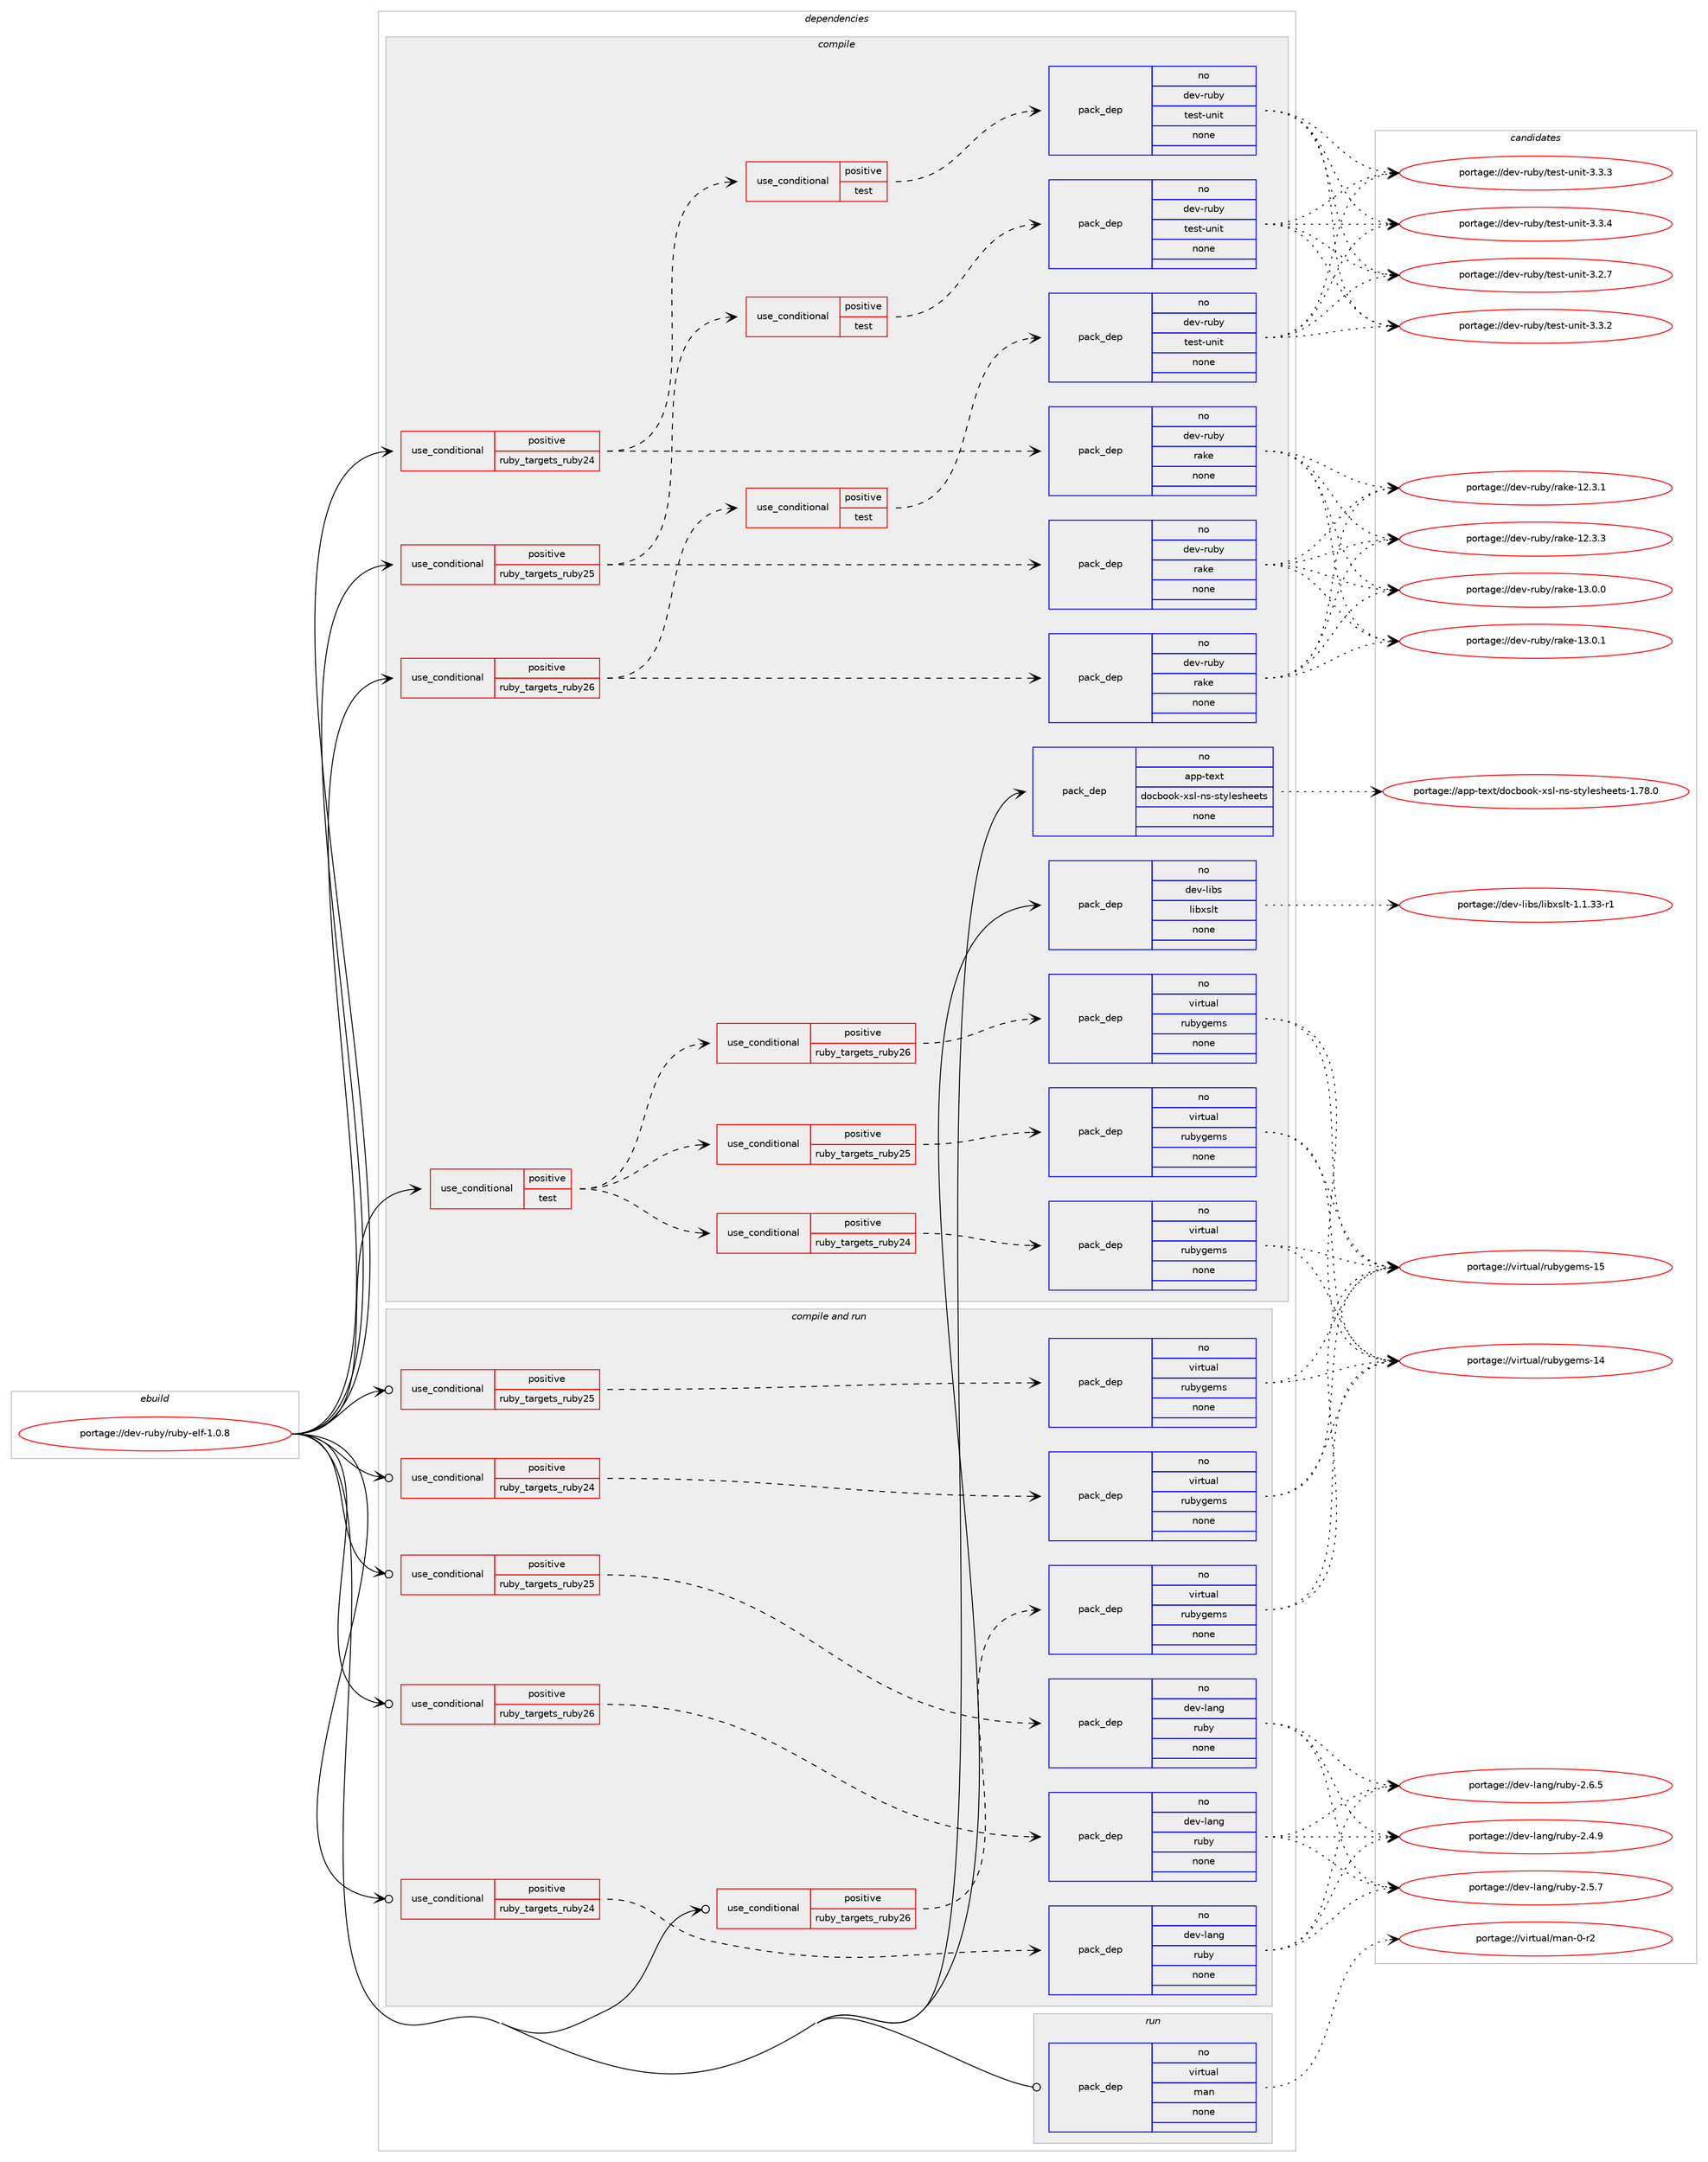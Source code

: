 digraph prolog {

# *************
# Graph options
# *************

newrank=true;
concentrate=true;
compound=true;
graph [rankdir=LR,fontname=Helvetica,fontsize=10,ranksep=1.5];#, ranksep=2.5, nodesep=0.2];
edge  [arrowhead=vee];
node  [fontname=Helvetica,fontsize=10];

# **********
# The ebuild
# **********

subgraph cluster_leftcol {
color=gray;
rank=same;
label=<<i>ebuild</i>>;
id [label="portage://dev-ruby/ruby-elf-1.0.8", color=red, width=4, href="../dev-ruby/ruby-elf-1.0.8.svg"];
}

# ****************
# The dependencies
# ****************

subgraph cluster_midcol {
color=gray;
label=<<i>dependencies</i>>;
subgraph cluster_compile {
fillcolor="#eeeeee";
style=filled;
label=<<i>compile</i>>;
subgraph cond63357 {
dependency243041 [label=<<TABLE BORDER="0" CELLBORDER="1" CELLSPACING="0" CELLPADDING="4"><TR><TD ROWSPAN="3" CELLPADDING="10">use_conditional</TD></TR><TR><TD>positive</TD></TR><TR><TD>ruby_targets_ruby24</TD></TR></TABLE>>, shape=none, color=red];
subgraph cond63358 {
dependency243042 [label=<<TABLE BORDER="0" CELLBORDER="1" CELLSPACING="0" CELLPADDING="4"><TR><TD ROWSPAN="3" CELLPADDING="10">use_conditional</TD></TR><TR><TD>positive</TD></TR><TR><TD>test</TD></TR></TABLE>>, shape=none, color=red];
subgraph pack176141 {
dependency243043 [label=<<TABLE BORDER="0" CELLBORDER="1" CELLSPACING="0" CELLPADDING="4" WIDTH="220"><TR><TD ROWSPAN="6" CELLPADDING="30">pack_dep</TD></TR><TR><TD WIDTH="110">no</TD></TR><TR><TD>dev-ruby</TD></TR><TR><TD>test-unit</TD></TR><TR><TD>none</TD></TR><TR><TD></TD></TR></TABLE>>, shape=none, color=blue];
}
dependency243042:e -> dependency243043:w [weight=20,style="dashed",arrowhead="vee"];
}
dependency243041:e -> dependency243042:w [weight=20,style="dashed",arrowhead="vee"];
subgraph pack176142 {
dependency243044 [label=<<TABLE BORDER="0" CELLBORDER="1" CELLSPACING="0" CELLPADDING="4" WIDTH="220"><TR><TD ROWSPAN="6" CELLPADDING="30">pack_dep</TD></TR><TR><TD WIDTH="110">no</TD></TR><TR><TD>dev-ruby</TD></TR><TR><TD>rake</TD></TR><TR><TD>none</TD></TR><TR><TD></TD></TR></TABLE>>, shape=none, color=blue];
}
dependency243041:e -> dependency243044:w [weight=20,style="dashed",arrowhead="vee"];
}
id:e -> dependency243041:w [weight=20,style="solid",arrowhead="vee"];
subgraph cond63359 {
dependency243045 [label=<<TABLE BORDER="0" CELLBORDER="1" CELLSPACING="0" CELLPADDING="4"><TR><TD ROWSPAN="3" CELLPADDING="10">use_conditional</TD></TR><TR><TD>positive</TD></TR><TR><TD>ruby_targets_ruby25</TD></TR></TABLE>>, shape=none, color=red];
subgraph cond63360 {
dependency243046 [label=<<TABLE BORDER="0" CELLBORDER="1" CELLSPACING="0" CELLPADDING="4"><TR><TD ROWSPAN="3" CELLPADDING="10">use_conditional</TD></TR><TR><TD>positive</TD></TR><TR><TD>test</TD></TR></TABLE>>, shape=none, color=red];
subgraph pack176143 {
dependency243047 [label=<<TABLE BORDER="0" CELLBORDER="1" CELLSPACING="0" CELLPADDING="4" WIDTH="220"><TR><TD ROWSPAN="6" CELLPADDING="30">pack_dep</TD></TR><TR><TD WIDTH="110">no</TD></TR><TR><TD>dev-ruby</TD></TR><TR><TD>test-unit</TD></TR><TR><TD>none</TD></TR><TR><TD></TD></TR></TABLE>>, shape=none, color=blue];
}
dependency243046:e -> dependency243047:w [weight=20,style="dashed",arrowhead="vee"];
}
dependency243045:e -> dependency243046:w [weight=20,style="dashed",arrowhead="vee"];
subgraph pack176144 {
dependency243048 [label=<<TABLE BORDER="0" CELLBORDER="1" CELLSPACING="0" CELLPADDING="4" WIDTH="220"><TR><TD ROWSPAN="6" CELLPADDING="30">pack_dep</TD></TR><TR><TD WIDTH="110">no</TD></TR><TR><TD>dev-ruby</TD></TR><TR><TD>rake</TD></TR><TR><TD>none</TD></TR><TR><TD></TD></TR></TABLE>>, shape=none, color=blue];
}
dependency243045:e -> dependency243048:w [weight=20,style="dashed",arrowhead="vee"];
}
id:e -> dependency243045:w [weight=20,style="solid",arrowhead="vee"];
subgraph cond63361 {
dependency243049 [label=<<TABLE BORDER="0" CELLBORDER="1" CELLSPACING="0" CELLPADDING="4"><TR><TD ROWSPAN="3" CELLPADDING="10">use_conditional</TD></TR><TR><TD>positive</TD></TR><TR><TD>ruby_targets_ruby26</TD></TR></TABLE>>, shape=none, color=red];
subgraph cond63362 {
dependency243050 [label=<<TABLE BORDER="0" CELLBORDER="1" CELLSPACING="0" CELLPADDING="4"><TR><TD ROWSPAN="3" CELLPADDING="10">use_conditional</TD></TR><TR><TD>positive</TD></TR><TR><TD>test</TD></TR></TABLE>>, shape=none, color=red];
subgraph pack176145 {
dependency243051 [label=<<TABLE BORDER="0" CELLBORDER="1" CELLSPACING="0" CELLPADDING="4" WIDTH="220"><TR><TD ROWSPAN="6" CELLPADDING="30">pack_dep</TD></TR><TR><TD WIDTH="110">no</TD></TR><TR><TD>dev-ruby</TD></TR><TR><TD>test-unit</TD></TR><TR><TD>none</TD></TR><TR><TD></TD></TR></TABLE>>, shape=none, color=blue];
}
dependency243050:e -> dependency243051:w [weight=20,style="dashed",arrowhead="vee"];
}
dependency243049:e -> dependency243050:w [weight=20,style="dashed",arrowhead="vee"];
subgraph pack176146 {
dependency243052 [label=<<TABLE BORDER="0" CELLBORDER="1" CELLSPACING="0" CELLPADDING="4" WIDTH="220"><TR><TD ROWSPAN="6" CELLPADDING="30">pack_dep</TD></TR><TR><TD WIDTH="110">no</TD></TR><TR><TD>dev-ruby</TD></TR><TR><TD>rake</TD></TR><TR><TD>none</TD></TR><TR><TD></TD></TR></TABLE>>, shape=none, color=blue];
}
dependency243049:e -> dependency243052:w [weight=20,style="dashed",arrowhead="vee"];
}
id:e -> dependency243049:w [weight=20,style="solid",arrowhead="vee"];
subgraph cond63363 {
dependency243053 [label=<<TABLE BORDER="0" CELLBORDER="1" CELLSPACING="0" CELLPADDING="4"><TR><TD ROWSPAN="3" CELLPADDING="10">use_conditional</TD></TR><TR><TD>positive</TD></TR><TR><TD>test</TD></TR></TABLE>>, shape=none, color=red];
subgraph cond63364 {
dependency243054 [label=<<TABLE BORDER="0" CELLBORDER="1" CELLSPACING="0" CELLPADDING="4"><TR><TD ROWSPAN="3" CELLPADDING="10">use_conditional</TD></TR><TR><TD>positive</TD></TR><TR><TD>ruby_targets_ruby24</TD></TR></TABLE>>, shape=none, color=red];
subgraph pack176147 {
dependency243055 [label=<<TABLE BORDER="0" CELLBORDER="1" CELLSPACING="0" CELLPADDING="4" WIDTH="220"><TR><TD ROWSPAN="6" CELLPADDING="30">pack_dep</TD></TR><TR><TD WIDTH="110">no</TD></TR><TR><TD>virtual</TD></TR><TR><TD>rubygems</TD></TR><TR><TD>none</TD></TR><TR><TD></TD></TR></TABLE>>, shape=none, color=blue];
}
dependency243054:e -> dependency243055:w [weight=20,style="dashed",arrowhead="vee"];
}
dependency243053:e -> dependency243054:w [weight=20,style="dashed",arrowhead="vee"];
subgraph cond63365 {
dependency243056 [label=<<TABLE BORDER="0" CELLBORDER="1" CELLSPACING="0" CELLPADDING="4"><TR><TD ROWSPAN="3" CELLPADDING="10">use_conditional</TD></TR><TR><TD>positive</TD></TR><TR><TD>ruby_targets_ruby25</TD></TR></TABLE>>, shape=none, color=red];
subgraph pack176148 {
dependency243057 [label=<<TABLE BORDER="0" CELLBORDER="1" CELLSPACING="0" CELLPADDING="4" WIDTH="220"><TR><TD ROWSPAN="6" CELLPADDING="30">pack_dep</TD></TR><TR><TD WIDTH="110">no</TD></TR><TR><TD>virtual</TD></TR><TR><TD>rubygems</TD></TR><TR><TD>none</TD></TR><TR><TD></TD></TR></TABLE>>, shape=none, color=blue];
}
dependency243056:e -> dependency243057:w [weight=20,style="dashed",arrowhead="vee"];
}
dependency243053:e -> dependency243056:w [weight=20,style="dashed",arrowhead="vee"];
subgraph cond63366 {
dependency243058 [label=<<TABLE BORDER="0" CELLBORDER="1" CELLSPACING="0" CELLPADDING="4"><TR><TD ROWSPAN="3" CELLPADDING="10">use_conditional</TD></TR><TR><TD>positive</TD></TR><TR><TD>ruby_targets_ruby26</TD></TR></TABLE>>, shape=none, color=red];
subgraph pack176149 {
dependency243059 [label=<<TABLE BORDER="0" CELLBORDER="1" CELLSPACING="0" CELLPADDING="4" WIDTH="220"><TR><TD ROWSPAN="6" CELLPADDING="30">pack_dep</TD></TR><TR><TD WIDTH="110">no</TD></TR><TR><TD>virtual</TD></TR><TR><TD>rubygems</TD></TR><TR><TD>none</TD></TR><TR><TD></TD></TR></TABLE>>, shape=none, color=blue];
}
dependency243058:e -> dependency243059:w [weight=20,style="dashed",arrowhead="vee"];
}
dependency243053:e -> dependency243058:w [weight=20,style="dashed",arrowhead="vee"];
}
id:e -> dependency243053:w [weight=20,style="solid",arrowhead="vee"];
subgraph pack176150 {
dependency243060 [label=<<TABLE BORDER="0" CELLBORDER="1" CELLSPACING="0" CELLPADDING="4" WIDTH="220"><TR><TD ROWSPAN="6" CELLPADDING="30">pack_dep</TD></TR><TR><TD WIDTH="110">no</TD></TR><TR><TD>app-text</TD></TR><TR><TD>docbook-xsl-ns-stylesheets</TD></TR><TR><TD>none</TD></TR><TR><TD></TD></TR></TABLE>>, shape=none, color=blue];
}
id:e -> dependency243060:w [weight=20,style="solid",arrowhead="vee"];
subgraph pack176151 {
dependency243061 [label=<<TABLE BORDER="0" CELLBORDER="1" CELLSPACING="0" CELLPADDING="4" WIDTH="220"><TR><TD ROWSPAN="6" CELLPADDING="30">pack_dep</TD></TR><TR><TD WIDTH="110">no</TD></TR><TR><TD>dev-libs</TD></TR><TR><TD>libxslt</TD></TR><TR><TD>none</TD></TR><TR><TD></TD></TR></TABLE>>, shape=none, color=blue];
}
id:e -> dependency243061:w [weight=20,style="solid",arrowhead="vee"];
}
subgraph cluster_compileandrun {
fillcolor="#eeeeee";
style=filled;
label=<<i>compile and run</i>>;
subgraph cond63367 {
dependency243062 [label=<<TABLE BORDER="0" CELLBORDER="1" CELLSPACING="0" CELLPADDING="4"><TR><TD ROWSPAN="3" CELLPADDING="10">use_conditional</TD></TR><TR><TD>positive</TD></TR><TR><TD>ruby_targets_ruby24</TD></TR></TABLE>>, shape=none, color=red];
subgraph pack176152 {
dependency243063 [label=<<TABLE BORDER="0" CELLBORDER="1" CELLSPACING="0" CELLPADDING="4" WIDTH="220"><TR><TD ROWSPAN="6" CELLPADDING="30">pack_dep</TD></TR><TR><TD WIDTH="110">no</TD></TR><TR><TD>dev-lang</TD></TR><TR><TD>ruby</TD></TR><TR><TD>none</TD></TR><TR><TD></TD></TR></TABLE>>, shape=none, color=blue];
}
dependency243062:e -> dependency243063:w [weight=20,style="dashed",arrowhead="vee"];
}
id:e -> dependency243062:w [weight=20,style="solid",arrowhead="odotvee"];
subgraph cond63368 {
dependency243064 [label=<<TABLE BORDER="0" CELLBORDER="1" CELLSPACING="0" CELLPADDING="4"><TR><TD ROWSPAN="3" CELLPADDING="10">use_conditional</TD></TR><TR><TD>positive</TD></TR><TR><TD>ruby_targets_ruby24</TD></TR></TABLE>>, shape=none, color=red];
subgraph pack176153 {
dependency243065 [label=<<TABLE BORDER="0" CELLBORDER="1" CELLSPACING="0" CELLPADDING="4" WIDTH="220"><TR><TD ROWSPAN="6" CELLPADDING="30">pack_dep</TD></TR><TR><TD WIDTH="110">no</TD></TR><TR><TD>virtual</TD></TR><TR><TD>rubygems</TD></TR><TR><TD>none</TD></TR><TR><TD></TD></TR></TABLE>>, shape=none, color=blue];
}
dependency243064:e -> dependency243065:w [weight=20,style="dashed",arrowhead="vee"];
}
id:e -> dependency243064:w [weight=20,style="solid",arrowhead="odotvee"];
subgraph cond63369 {
dependency243066 [label=<<TABLE BORDER="0" CELLBORDER="1" CELLSPACING="0" CELLPADDING="4"><TR><TD ROWSPAN="3" CELLPADDING="10">use_conditional</TD></TR><TR><TD>positive</TD></TR><TR><TD>ruby_targets_ruby25</TD></TR></TABLE>>, shape=none, color=red];
subgraph pack176154 {
dependency243067 [label=<<TABLE BORDER="0" CELLBORDER="1" CELLSPACING="0" CELLPADDING="4" WIDTH="220"><TR><TD ROWSPAN="6" CELLPADDING="30">pack_dep</TD></TR><TR><TD WIDTH="110">no</TD></TR><TR><TD>dev-lang</TD></TR><TR><TD>ruby</TD></TR><TR><TD>none</TD></TR><TR><TD></TD></TR></TABLE>>, shape=none, color=blue];
}
dependency243066:e -> dependency243067:w [weight=20,style="dashed",arrowhead="vee"];
}
id:e -> dependency243066:w [weight=20,style="solid",arrowhead="odotvee"];
subgraph cond63370 {
dependency243068 [label=<<TABLE BORDER="0" CELLBORDER="1" CELLSPACING="0" CELLPADDING="4"><TR><TD ROWSPAN="3" CELLPADDING="10">use_conditional</TD></TR><TR><TD>positive</TD></TR><TR><TD>ruby_targets_ruby25</TD></TR></TABLE>>, shape=none, color=red];
subgraph pack176155 {
dependency243069 [label=<<TABLE BORDER="0" CELLBORDER="1" CELLSPACING="0" CELLPADDING="4" WIDTH="220"><TR><TD ROWSPAN="6" CELLPADDING="30">pack_dep</TD></TR><TR><TD WIDTH="110">no</TD></TR><TR><TD>virtual</TD></TR><TR><TD>rubygems</TD></TR><TR><TD>none</TD></TR><TR><TD></TD></TR></TABLE>>, shape=none, color=blue];
}
dependency243068:e -> dependency243069:w [weight=20,style="dashed",arrowhead="vee"];
}
id:e -> dependency243068:w [weight=20,style="solid",arrowhead="odotvee"];
subgraph cond63371 {
dependency243070 [label=<<TABLE BORDER="0" CELLBORDER="1" CELLSPACING="0" CELLPADDING="4"><TR><TD ROWSPAN="3" CELLPADDING="10">use_conditional</TD></TR><TR><TD>positive</TD></TR><TR><TD>ruby_targets_ruby26</TD></TR></TABLE>>, shape=none, color=red];
subgraph pack176156 {
dependency243071 [label=<<TABLE BORDER="0" CELLBORDER="1" CELLSPACING="0" CELLPADDING="4" WIDTH="220"><TR><TD ROWSPAN="6" CELLPADDING="30">pack_dep</TD></TR><TR><TD WIDTH="110">no</TD></TR><TR><TD>dev-lang</TD></TR><TR><TD>ruby</TD></TR><TR><TD>none</TD></TR><TR><TD></TD></TR></TABLE>>, shape=none, color=blue];
}
dependency243070:e -> dependency243071:w [weight=20,style="dashed",arrowhead="vee"];
}
id:e -> dependency243070:w [weight=20,style="solid",arrowhead="odotvee"];
subgraph cond63372 {
dependency243072 [label=<<TABLE BORDER="0" CELLBORDER="1" CELLSPACING="0" CELLPADDING="4"><TR><TD ROWSPAN="3" CELLPADDING="10">use_conditional</TD></TR><TR><TD>positive</TD></TR><TR><TD>ruby_targets_ruby26</TD></TR></TABLE>>, shape=none, color=red];
subgraph pack176157 {
dependency243073 [label=<<TABLE BORDER="0" CELLBORDER="1" CELLSPACING="0" CELLPADDING="4" WIDTH="220"><TR><TD ROWSPAN="6" CELLPADDING="30">pack_dep</TD></TR><TR><TD WIDTH="110">no</TD></TR><TR><TD>virtual</TD></TR><TR><TD>rubygems</TD></TR><TR><TD>none</TD></TR><TR><TD></TD></TR></TABLE>>, shape=none, color=blue];
}
dependency243072:e -> dependency243073:w [weight=20,style="dashed",arrowhead="vee"];
}
id:e -> dependency243072:w [weight=20,style="solid",arrowhead="odotvee"];
}
subgraph cluster_run {
fillcolor="#eeeeee";
style=filled;
label=<<i>run</i>>;
subgraph pack176158 {
dependency243074 [label=<<TABLE BORDER="0" CELLBORDER="1" CELLSPACING="0" CELLPADDING="4" WIDTH="220"><TR><TD ROWSPAN="6" CELLPADDING="30">pack_dep</TD></TR><TR><TD WIDTH="110">no</TD></TR><TR><TD>virtual</TD></TR><TR><TD>man</TD></TR><TR><TD>none</TD></TR><TR><TD></TD></TR></TABLE>>, shape=none, color=blue];
}
id:e -> dependency243074:w [weight=20,style="solid",arrowhead="odot"];
}
}

# **************
# The candidates
# **************

subgraph cluster_choices {
rank=same;
color=gray;
label=<<i>candidates</i>>;

subgraph choice176141 {
color=black;
nodesep=1;
choiceportage10010111845114117981214711610111511645117110105116455146504655 [label="portage://dev-ruby/test-unit-3.2.7", color=red, width=4,href="../dev-ruby/test-unit-3.2.7.svg"];
choiceportage10010111845114117981214711610111511645117110105116455146514650 [label="portage://dev-ruby/test-unit-3.3.2", color=red, width=4,href="../dev-ruby/test-unit-3.3.2.svg"];
choiceportage10010111845114117981214711610111511645117110105116455146514651 [label="portage://dev-ruby/test-unit-3.3.3", color=red, width=4,href="../dev-ruby/test-unit-3.3.3.svg"];
choiceportage10010111845114117981214711610111511645117110105116455146514652 [label="portage://dev-ruby/test-unit-3.3.4", color=red, width=4,href="../dev-ruby/test-unit-3.3.4.svg"];
dependency243043:e -> choiceportage10010111845114117981214711610111511645117110105116455146504655:w [style=dotted,weight="100"];
dependency243043:e -> choiceportage10010111845114117981214711610111511645117110105116455146514650:w [style=dotted,weight="100"];
dependency243043:e -> choiceportage10010111845114117981214711610111511645117110105116455146514651:w [style=dotted,weight="100"];
dependency243043:e -> choiceportage10010111845114117981214711610111511645117110105116455146514652:w [style=dotted,weight="100"];
}
subgraph choice176142 {
color=black;
nodesep=1;
choiceportage1001011184511411798121471149710710145495046514649 [label="portage://dev-ruby/rake-12.3.1", color=red, width=4,href="../dev-ruby/rake-12.3.1.svg"];
choiceportage1001011184511411798121471149710710145495046514651 [label="portage://dev-ruby/rake-12.3.3", color=red, width=4,href="../dev-ruby/rake-12.3.3.svg"];
choiceportage1001011184511411798121471149710710145495146484648 [label="portage://dev-ruby/rake-13.0.0", color=red, width=4,href="../dev-ruby/rake-13.0.0.svg"];
choiceportage1001011184511411798121471149710710145495146484649 [label="portage://dev-ruby/rake-13.0.1", color=red, width=4,href="../dev-ruby/rake-13.0.1.svg"];
dependency243044:e -> choiceportage1001011184511411798121471149710710145495046514649:w [style=dotted,weight="100"];
dependency243044:e -> choiceportage1001011184511411798121471149710710145495046514651:w [style=dotted,weight="100"];
dependency243044:e -> choiceportage1001011184511411798121471149710710145495146484648:w [style=dotted,weight="100"];
dependency243044:e -> choiceportage1001011184511411798121471149710710145495146484649:w [style=dotted,weight="100"];
}
subgraph choice176143 {
color=black;
nodesep=1;
choiceportage10010111845114117981214711610111511645117110105116455146504655 [label="portage://dev-ruby/test-unit-3.2.7", color=red, width=4,href="../dev-ruby/test-unit-3.2.7.svg"];
choiceportage10010111845114117981214711610111511645117110105116455146514650 [label="portage://dev-ruby/test-unit-3.3.2", color=red, width=4,href="../dev-ruby/test-unit-3.3.2.svg"];
choiceportage10010111845114117981214711610111511645117110105116455146514651 [label="portage://dev-ruby/test-unit-3.3.3", color=red, width=4,href="../dev-ruby/test-unit-3.3.3.svg"];
choiceportage10010111845114117981214711610111511645117110105116455146514652 [label="portage://dev-ruby/test-unit-3.3.4", color=red, width=4,href="../dev-ruby/test-unit-3.3.4.svg"];
dependency243047:e -> choiceportage10010111845114117981214711610111511645117110105116455146504655:w [style=dotted,weight="100"];
dependency243047:e -> choiceportage10010111845114117981214711610111511645117110105116455146514650:w [style=dotted,weight="100"];
dependency243047:e -> choiceportage10010111845114117981214711610111511645117110105116455146514651:w [style=dotted,weight="100"];
dependency243047:e -> choiceportage10010111845114117981214711610111511645117110105116455146514652:w [style=dotted,weight="100"];
}
subgraph choice176144 {
color=black;
nodesep=1;
choiceportage1001011184511411798121471149710710145495046514649 [label="portage://dev-ruby/rake-12.3.1", color=red, width=4,href="../dev-ruby/rake-12.3.1.svg"];
choiceportage1001011184511411798121471149710710145495046514651 [label="portage://dev-ruby/rake-12.3.3", color=red, width=4,href="../dev-ruby/rake-12.3.3.svg"];
choiceportage1001011184511411798121471149710710145495146484648 [label="portage://dev-ruby/rake-13.0.0", color=red, width=4,href="../dev-ruby/rake-13.0.0.svg"];
choiceportage1001011184511411798121471149710710145495146484649 [label="portage://dev-ruby/rake-13.0.1", color=red, width=4,href="../dev-ruby/rake-13.0.1.svg"];
dependency243048:e -> choiceportage1001011184511411798121471149710710145495046514649:w [style=dotted,weight="100"];
dependency243048:e -> choiceportage1001011184511411798121471149710710145495046514651:w [style=dotted,weight="100"];
dependency243048:e -> choiceportage1001011184511411798121471149710710145495146484648:w [style=dotted,weight="100"];
dependency243048:e -> choiceportage1001011184511411798121471149710710145495146484649:w [style=dotted,weight="100"];
}
subgraph choice176145 {
color=black;
nodesep=1;
choiceportage10010111845114117981214711610111511645117110105116455146504655 [label="portage://dev-ruby/test-unit-3.2.7", color=red, width=4,href="../dev-ruby/test-unit-3.2.7.svg"];
choiceportage10010111845114117981214711610111511645117110105116455146514650 [label="portage://dev-ruby/test-unit-3.3.2", color=red, width=4,href="../dev-ruby/test-unit-3.3.2.svg"];
choiceportage10010111845114117981214711610111511645117110105116455146514651 [label="portage://dev-ruby/test-unit-3.3.3", color=red, width=4,href="../dev-ruby/test-unit-3.3.3.svg"];
choiceportage10010111845114117981214711610111511645117110105116455146514652 [label="portage://dev-ruby/test-unit-3.3.4", color=red, width=4,href="../dev-ruby/test-unit-3.3.4.svg"];
dependency243051:e -> choiceportage10010111845114117981214711610111511645117110105116455146504655:w [style=dotted,weight="100"];
dependency243051:e -> choiceportage10010111845114117981214711610111511645117110105116455146514650:w [style=dotted,weight="100"];
dependency243051:e -> choiceportage10010111845114117981214711610111511645117110105116455146514651:w [style=dotted,weight="100"];
dependency243051:e -> choiceportage10010111845114117981214711610111511645117110105116455146514652:w [style=dotted,weight="100"];
}
subgraph choice176146 {
color=black;
nodesep=1;
choiceportage1001011184511411798121471149710710145495046514649 [label="portage://dev-ruby/rake-12.3.1", color=red, width=4,href="../dev-ruby/rake-12.3.1.svg"];
choiceportage1001011184511411798121471149710710145495046514651 [label="portage://dev-ruby/rake-12.3.3", color=red, width=4,href="../dev-ruby/rake-12.3.3.svg"];
choiceportage1001011184511411798121471149710710145495146484648 [label="portage://dev-ruby/rake-13.0.0", color=red, width=4,href="../dev-ruby/rake-13.0.0.svg"];
choiceportage1001011184511411798121471149710710145495146484649 [label="portage://dev-ruby/rake-13.0.1", color=red, width=4,href="../dev-ruby/rake-13.0.1.svg"];
dependency243052:e -> choiceportage1001011184511411798121471149710710145495046514649:w [style=dotted,weight="100"];
dependency243052:e -> choiceportage1001011184511411798121471149710710145495046514651:w [style=dotted,weight="100"];
dependency243052:e -> choiceportage1001011184511411798121471149710710145495146484648:w [style=dotted,weight="100"];
dependency243052:e -> choiceportage1001011184511411798121471149710710145495146484649:w [style=dotted,weight="100"];
}
subgraph choice176147 {
color=black;
nodesep=1;
choiceportage118105114116117971084711411798121103101109115454952 [label="portage://virtual/rubygems-14", color=red, width=4,href="../virtual/rubygems-14.svg"];
choiceportage118105114116117971084711411798121103101109115454953 [label="portage://virtual/rubygems-15", color=red, width=4,href="../virtual/rubygems-15.svg"];
dependency243055:e -> choiceportage118105114116117971084711411798121103101109115454952:w [style=dotted,weight="100"];
dependency243055:e -> choiceportage118105114116117971084711411798121103101109115454953:w [style=dotted,weight="100"];
}
subgraph choice176148 {
color=black;
nodesep=1;
choiceportage118105114116117971084711411798121103101109115454952 [label="portage://virtual/rubygems-14", color=red, width=4,href="../virtual/rubygems-14.svg"];
choiceportage118105114116117971084711411798121103101109115454953 [label="portage://virtual/rubygems-15", color=red, width=4,href="../virtual/rubygems-15.svg"];
dependency243057:e -> choiceportage118105114116117971084711411798121103101109115454952:w [style=dotted,weight="100"];
dependency243057:e -> choiceportage118105114116117971084711411798121103101109115454953:w [style=dotted,weight="100"];
}
subgraph choice176149 {
color=black;
nodesep=1;
choiceportage118105114116117971084711411798121103101109115454952 [label="portage://virtual/rubygems-14", color=red, width=4,href="../virtual/rubygems-14.svg"];
choiceportage118105114116117971084711411798121103101109115454953 [label="portage://virtual/rubygems-15", color=red, width=4,href="../virtual/rubygems-15.svg"];
dependency243059:e -> choiceportage118105114116117971084711411798121103101109115454952:w [style=dotted,weight="100"];
dependency243059:e -> choiceportage118105114116117971084711411798121103101109115454953:w [style=dotted,weight="100"];
}
subgraph choice176150 {
color=black;
nodesep=1;
choiceportage971121124511610112011647100111999811111110745120115108451101154511511612110810111510410110111611545494655564648 [label="portage://app-text/docbook-xsl-ns-stylesheets-1.78.0", color=red, width=4,href="../app-text/docbook-xsl-ns-stylesheets-1.78.0.svg"];
dependency243060:e -> choiceportage971121124511610112011647100111999811111110745120115108451101154511511612110810111510410110111611545494655564648:w [style=dotted,weight="100"];
}
subgraph choice176151 {
color=black;
nodesep=1;
choiceportage10010111845108105981154710810598120115108116454946494651514511449 [label="portage://dev-libs/libxslt-1.1.33-r1", color=red, width=4,href="../dev-libs/libxslt-1.1.33-r1.svg"];
dependency243061:e -> choiceportage10010111845108105981154710810598120115108116454946494651514511449:w [style=dotted,weight="100"];
}
subgraph choice176152 {
color=black;
nodesep=1;
choiceportage10010111845108971101034711411798121455046524657 [label="portage://dev-lang/ruby-2.4.9", color=red, width=4,href="../dev-lang/ruby-2.4.9.svg"];
choiceportage10010111845108971101034711411798121455046534655 [label="portage://dev-lang/ruby-2.5.7", color=red, width=4,href="../dev-lang/ruby-2.5.7.svg"];
choiceportage10010111845108971101034711411798121455046544653 [label="portage://dev-lang/ruby-2.6.5", color=red, width=4,href="../dev-lang/ruby-2.6.5.svg"];
dependency243063:e -> choiceportage10010111845108971101034711411798121455046524657:w [style=dotted,weight="100"];
dependency243063:e -> choiceportage10010111845108971101034711411798121455046534655:w [style=dotted,weight="100"];
dependency243063:e -> choiceportage10010111845108971101034711411798121455046544653:w [style=dotted,weight="100"];
}
subgraph choice176153 {
color=black;
nodesep=1;
choiceportage118105114116117971084711411798121103101109115454952 [label="portage://virtual/rubygems-14", color=red, width=4,href="../virtual/rubygems-14.svg"];
choiceportage118105114116117971084711411798121103101109115454953 [label="portage://virtual/rubygems-15", color=red, width=4,href="../virtual/rubygems-15.svg"];
dependency243065:e -> choiceportage118105114116117971084711411798121103101109115454952:w [style=dotted,weight="100"];
dependency243065:e -> choiceportage118105114116117971084711411798121103101109115454953:w [style=dotted,weight="100"];
}
subgraph choice176154 {
color=black;
nodesep=1;
choiceportage10010111845108971101034711411798121455046524657 [label="portage://dev-lang/ruby-2.4.9", color=red, width=4,href="../dev-lang/ruby-2.4.9.svg"];
choiceportage10010111845108971101034711411798121455046534655 [label="portage://dev-lang/ruby-2.5.7", color=red, width=4,href="../dev-lang/ruby-2.5.7.svg"];
choiceportage10010111845108971101034711411798121455046544653 [label="portage://dev-lang/ruby-2.6.5", color=red, width=4,href="../dev-lang/ruby-2.6.5.svg"];
dependency243067:e -> choiceportage10010111845108971101034711411798121455046524657:w [style=dotted,weight="100"];
dependency243067:e -> choiceportage10010111845108971101034711411798121455046534655:w [style=dotted,weight="100"];
dependency243067:e -> choiceportage10010111845108971101034711411798121455046544653:w [style=dotted,weight="100"];
}
subgraph choice176155 {
color=black;
nodesep=1;
choiceportage118105114116117971084711411798121103101109115454952 [label="portage://virtual/rubygems-14", color=red, width=4,href="../virtual/rubygems-14.svg"];
choiceportage118105114116117971084711411798121103101109115454953 [label="portage://virtual/rubygems-15", color=red, width=4,href="../virtual/rubygems-15.svg"];
dependency243069:e -> choiceportage118105114116117971084711411798121103101109115454952:w [style=dotted,weight="100"];
dependency243069:e -> choiceportage118105114116117971084711411798121103101109115454953:w [style=dotted,weight="100"];
}
subgraph choice176156 {
color=black;
nodesep=1;
choiceportage10010111845108971101034711411798121455046524657 [label="portage://dev-lang/ruby-2.4.9", color=red, width=4,href="../dev-lang/ruby-2.4.9.svg"];
choiceportage10010111845108971101034711411798121455046534655 [label="portage://dev-lang/ruby-2.5.7", color=red, width=4,href="../dev-lang/ruby-2.5.7.svg"];
choiceportage10010111845108971101034711411798121455046544653 [label="portage://dev-lang/ruby-2.6.5", color=red, width=4,href="../dev-lang/ruby-2.6.5.svg"];
dependency243071:e -> choiceportage10010111845108971101034711411798121455046524657:w [style=dotted,weight="100"];
dependency243071:e -> choiceportage10010111845108971101034711411798121455046534655:w [style=dotted,weight="100"];
dependency243071:e -> choiceportage10010111845108971101034711411798121455046544653:w [style=dotted,weight="100"];
}
subgraph choice176157 {
color=black;
nodesep=1;
choiceportage118105114116117971084711411798121103101109115454952 [label="portage://virtual/rubygems-14", color=red, width=4,href="../virtual/rubygems-14.svg"];
choiceportage118105114116117971084711411798121103101109115454953 [label="portage://virtual/rubygems-15", color=red, width=4,href="../virtual/rubygems-15.svg"];
dependency243073:e -> choiceportage118105114116117971084711411798121103101109115454952:w [style=dotted,weight="100"];
dependency243073:e -> choiceportage118105114116117971084711411798121103101109115454953:w [style=dotted,weight="100"];
}
subgraph choice176158 {
color=black;
nodesep=1;
choiceportage11810511411611797108471099711045484511450 [label="portage://virtual/man-0-r2", color=red, width=4,href="../virtual/man-0-r2.svg"];
dependency243074:e -> choiceportage11810511411611797108471099711045484511450:w [style=dotted,weight="100"];
}
}

}
